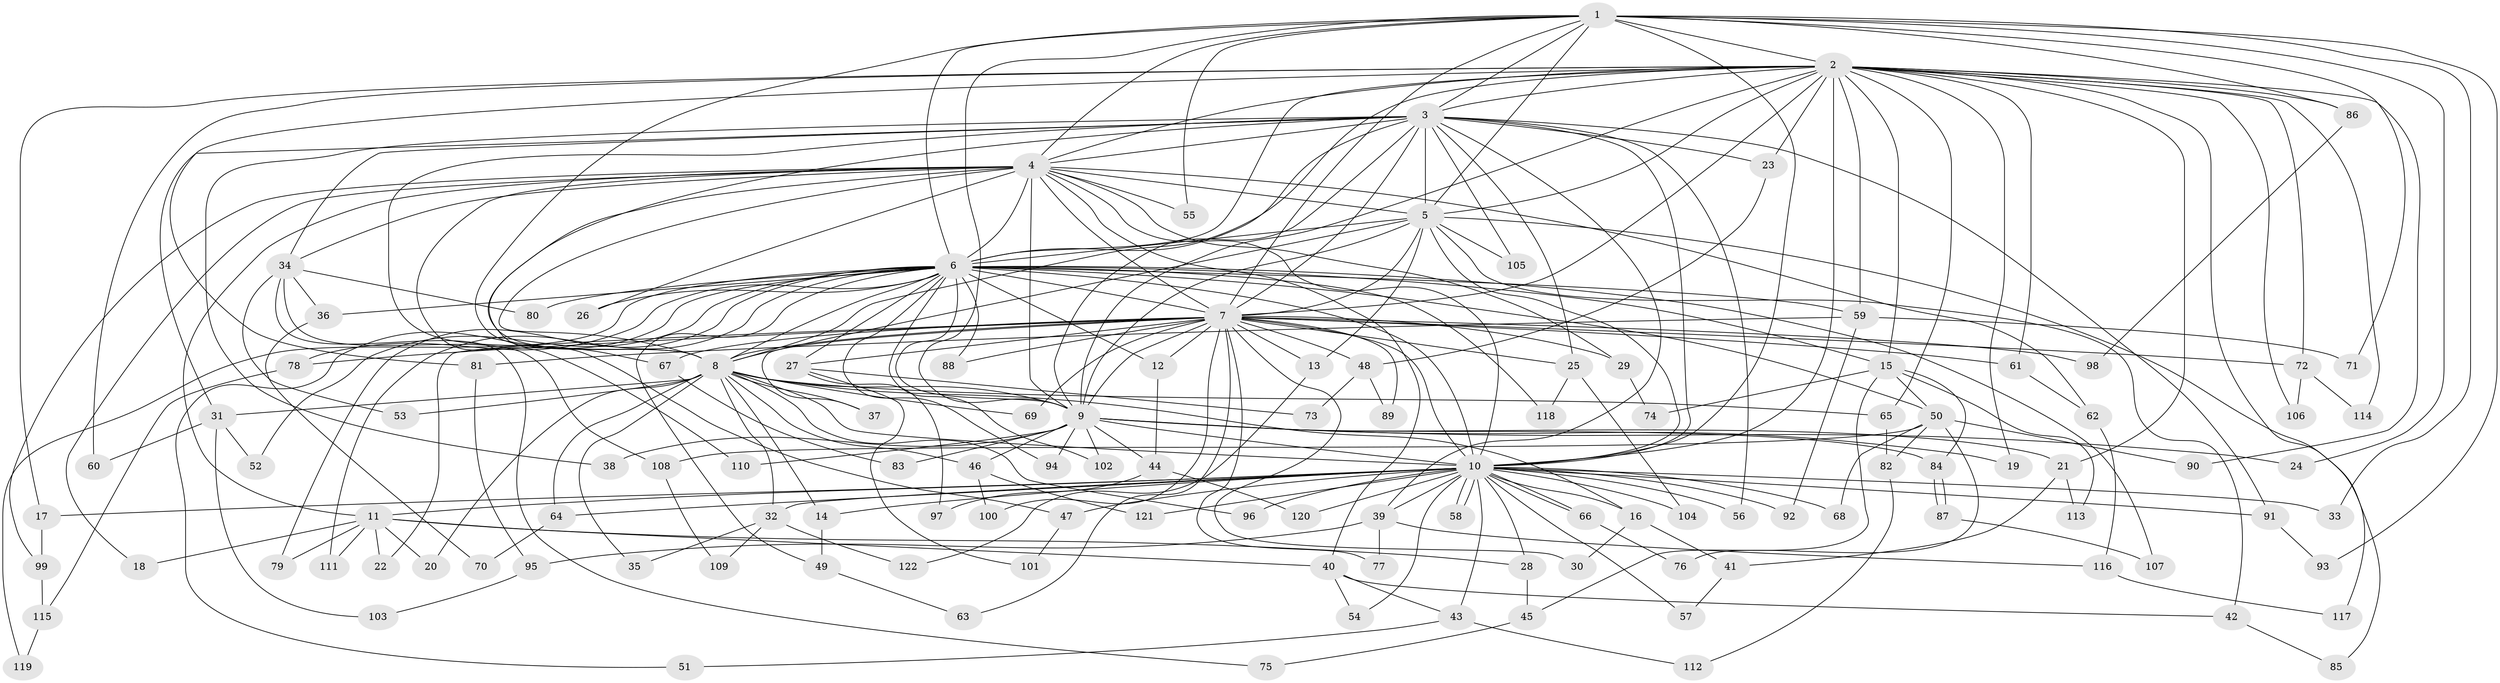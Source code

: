 // Generated by graph-tools (version 1.1) at 2025/45/03/09/25 04:45:22]
// undirected, 122 vertices, 269 edges
graph export_dot {
graph [start="1"]
  node [color=gray90,style=filled];
  1;
  2;
  3;
  4;
  5;
  6;
  7;
  8;
  9;
  10;
  11;
  12;
  13;
  14;
  15;
  16;
  17;
  18;
  19;
  20;
  21;
  22;
  23;
  24;
  25;
  26;
  27;
  28;
  29;
  30;
  31;
  32;
  33;
  34;
  35;
  36;
  37;
  38;
  39;
  40;
  41;
  42;
  43;
  44;
  45;
  46;
  47;
  48;
  49;
  50;
  51;
  52;
  53;
  54;
  55;
  56;
  57;
  58;
  59;
  60;
  61;
  62;
  63;
  64;
  65;
  66;
  67;
  68;
  69;
  70;
  71;
  72;
  73;
  74;
  75;
  76;
  77;
  78;
  79;
  80;
  81;
  82;
  83;
  84;
  85;
  86;
  87;
  88;
  89;
  90;
  91;
  92;
  93;
  94;
  95;
  96;
  97;
  98;
  99;
  100;
  101;
  102;
  103;
  104;
  105;
  106;
  107;
  108;
  109;
  110;
  111;
  112;
  113;
  114;
  115;
  116;
  117;
  118;
  119;
  120;
  121;
  122;
  1 -- 2;
  1 -- 3;
  1 -- 4;
  1 -- 5;
  1 -- 6;
  1 -- 7;
  1 -- 8;
  1 -- 9;
  1 -- 10;
  1 -- 24;
  1 -- 33;
  1 -- 55;
  1 -- 71;
  1 -- 86;
  1 -- 93;
  2 -- 3;
  2 -- 4;
  2 -- 5;
  2 -- 6;
  2 -- 7;
  2 -- 8;
  2 -- 9;
  2 -- 10;
  2 -- 15;
  2 -- 17;
  2 -- 19;
  2 -- 21;
  2 -- 23;
  2 -- 59;
  2 -- 60;
  2 -- 61;
  2 -- 65;
  2 -- 72;
  2 -- 81;
  2 -- 86;
  2 -- 90;
  2 -- 106;
  2 -- 114;
  2 -- 117;
  3 -- 4;
  3 -- 5;
  3 -- 6;
  3 -- 7;
  3 -- 8;
  3 -- 9;
  3 -- 10;
  3 -- 23;
  3 -- 25;
  3 -- 31;
  3 -- 34;
  3 -- 38;
  3 -- 39;
  3 -- 56;
  3 -- 67;
  3 -- 91;
  3 -- 105;
  4 -- 5;
  4 -- 6;
  4 -- 7;
  4 -- 8;
  4 -- 9;
  4 -- 10;
  4 -- 11;
  4 -- 18;
  4 -- 26;
  4 -- 29;
  4 -- 34;
  4 -- 40;
  4 -- 47;
  4 -- 55;
  4 -- 62;
  4 -- 99;
  4 -- 110;
  5 -- 6;
  5 -- 7;
  5 -- 8;
  5 -- 9;
  5 -- 10;
  5 -- 13;
  5 -- 42;
  5 -- 85;
  5 -- 105;
  6 -- 7;
  6 -- 8;
  6 -- 9;
  6 -- 10;
  6 -- 12;
  6 -- 15;
  6 -- 26;
  6 -- 27;
  6 -- 36;
  6 -- 49;
  6 -- 50;
  6 -- 51;
  6 -- 52;
  6 -- 59;
  6 -- 78;
  6 -- 79;
  6 -- 80;
  6 -- 88;
  6 -- 94;
  6 -- 102;
  6 -- 107;
  6 -- 111;
  6 -- 118;
  6 -- 119;
  7 -- 8;
  7 -- 9;
  7 -- 10;
  7 -- 12;
  7 -- 13;
  7 -- 22;
  7 -- 25;
  7 -- 27;
  7 -- 29;
  7 -- 30;
  7 -- 37;
  7 -- 48;
  7 -- 61;
  7 -- 63;
  7 -- 67;
  7 -- 69;
  7 -- 72;
  7 -- 77;
  7 -- 78;
  7 -- 88;
  7 -- 89;
  7 -- 98;
  7 -- 100;
  8 -- 9;
  8 -- 10;
  8 -- 14;
  8 -- 16;
  8 -- 20;
  8 -- 31;
  8 -- 32;
  8 -- 35;
  8 -- 37;
  8 -- 46;
  8 -- 53;
  8 -- 64;
  8 -- 65;
  8 -- 69;
  8 -- 96;
  9 -- 10;
  9 -- 19;
  9 -- 21;
  9 -- 24;
  9 -- 38;
  9 -- 44;
  9 -- 46;
  9 -- 83;
  9 -- 84;
  9 -- 94;
  9 -- 102;
  9 -- 110;
  10 -- 11;
  10 -- 14;
  10 -- 16;
  10 -- 17;
  10 -- 28;
  10 -- 32;
  10 -- 33;
  10 -- 39;
  10 -- 43;
  10 -- 47;
  10 -- 54;
  10 -- 56;
  10 -- 57;
  10 -- 58;
  10 -- 58;
  10 -- 64;
  10 -- 66;
  10 -- 66;
  10 -- 68;
  10 -- 91;
  10 -- 92;
  10 -- 96;
  10 -- 104;
  10 -- 120;
  10 -- 121;
  11 -- 18;
  11 -- 20;
  11 -- 22;
  11 -- 28;
  11 -- 40;
  11 -- 79;
  11 -- 111;
  12 -- 44;
  13 -- 122;
  14 -- 49;
  15 -- 45;
  15 -- 50;
  15 -- 74;
  15 -- 84;
  15 -- 113;
  16 -- 30;
  16 -- 41;
  17 -- 99;
  21 -- 41;
  21 -- 113;
  23 -- 48;
  25 -- 104;
  25 -- 118;
  27 -- 73;
  27 -- 97;
  27 -- 101;
  28 -- 45;
  29 -- 74;
  31 -- 52;
  31 -- 60;
  31 -- 103;
  32 -- 35;
  32 -- 109;
  32 -- 122;
  34 -- 36;
  34 -- 53;
  34 -- 75;
  34 -- 80;
  34 -- 108;
  36 -- 70;
  39 -- 77;
  39 -- 95;
  39 -- 116;
  40 -- 42;
  40 -- 43;
  40 -- 54;
  41 -- 57;
  42 -- 85;
  43 -- 51;
  43 -- 112;
  44 -- 97;
  44 -- 120;
  45 -- 75;
  46 -- 100;
  46 -- 121;
  47 -- 101;
  48 -- 73;
  48 -- 89;
  49 -- 63;
  50 -- 68;
  50 -- 76;
  50 -- 82;
  50 -- 90;
  50 -- 108;
  59 -- 71;
  59 -- 81;
  59 -- 92;
  61 -- 62;
  62 -- 116;
  64 -- 70;
  65 -- 82;
  66 -- 76;
  67 -- 83;
  72 -- 106;
  72 -- 114;
  78 -- 115;
  81 -- 95;
  82 -- 112;
  84 -- 87;
  84 -- 87;
  86 -- 98;
  87 -- 107;
  91 -- 93;
  95 -- 103;
  99 -- 115;
  108 -- 109;
  115 -- 119;
  116 -- 117;
}
